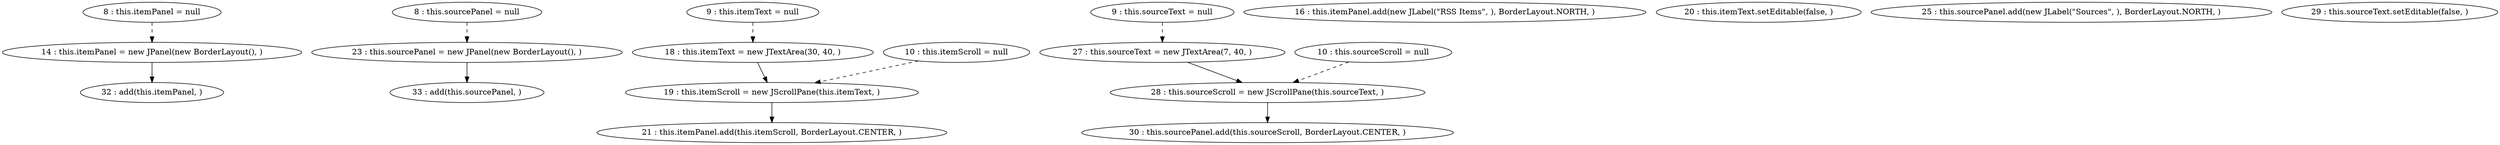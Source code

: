digraph G {
"8 : this.itemPanel = null"
"8 : this.itemPanel = null" -> "14 : this.itemPanel = new JPanel(new BorderLayout(), )" [style=dashed]
"8 : this.sourcePanel = null"
"8 : this.sourcePanel = null" -> "23 : this.sourcePanel = new JPanel(new BorderLayout(), )" [style=dashed]
"9 : this.itemText = null"
"9 : this.itemText = null" -> "18 : this.itemText = new JTextArea(30, 40, )" [style=dashed]
"9 : this.sourceText = null"
"9 : this.sourceText = null" -> "27 : this.sourceText = new JTextArea(7, 40, )" [style=dashed]
"10 : this.itemScroll = null"
"10 : this.itemScroll = null" -> "19 : this.itemScroll = new JScrollPane(this.itemText, )" [style=dashed]
"10 : this.sourceScroll = null"
"10 : this.sourceScroll = null" -> "28 : this.sourceScroll = new JScrollPane(this.sourceText, )" [style=dashed]
"14 : this.itemPanel = new JPanel(new BorderLayout(), )"
"14 : this.itemPanel = new JPanel(new BorderLayout(), )" -> "32 : add(this.itemPanel, )"
"16 : this.itemPanel.add(new JLabel(\"RSS Items\", ), BorderLayout.NORTH, )"
"18 : this.itemText = new JTextArea(30, 40, )"
"18 : this.itemText = new JTextArea(30, 40, )" -> "19 : this.itemScroll = new JScrollPane(this.itemText, )"
"19 : this.itemScroll = new JScrollPane(this.itemText, )"
"19 : this.itemScroll = new JScrollPane(this.itemText, )" -> "21 : this.itemPanel.add(this.itemScroll, BorderLayout.CENTER, )"
"20 : this.itemText.setEditable(false, )"
"21 : this.itemPanel.add(this.itemScroll, BorderLayout.CENTER, )"
"23 : this.sourcePanel = new JPanel(new BorderLayout(), )"
"23 : this.sourcePanel = new JPanel(new BorderLayout(), )" -> "33 : add(this.sourcePanel, )"
"25 : this.sourcePanel.add(new JLabel(\"Sources\", ), BorderLayout.NORTH, )"
"27 : this.sourceText = new JTextArea(7, 40, )"
"27 : this.sourceText = new JTextArea(7, 40, )" -> "28 : this.sourceScroll = new JScrollPane(this.sourceText, )"
"28 : this.sourceScroll = new JScrollPane(this.sourceText, )"
"28 : this.sourceScroll = new JScrollPane(this.sourceText, )" -> "30 : this.sourcePanel.add(this.sourceScroll, BorderLayout.CENTER, )"
"29 : this.sourceText.setEditable(false, )"
"30 : this.sourcePanel.add(this.sourceScroll, BorderLayout.CENTER, )"
"32 : add(this.itemPanel, )"
"33 : add(this.sourcePanel, )"
}